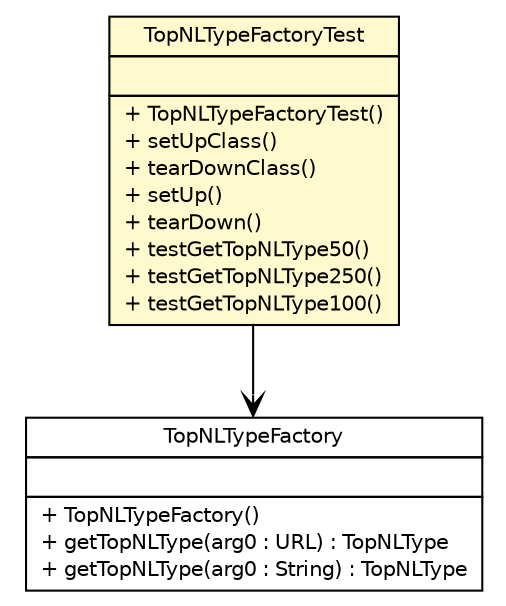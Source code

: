 #!/usr/local/bin/dot
#
# Class diagram 
# Generated by UMLGraph version R5_6-24-gf6e263 (http://www.umlgraph.org/)
#

digraph G {
	edge [fontname="Helvetica",fontsize=10,labelfontname="Helvetica",labelfontsize=10];
	node [fontname="Helvetica",fontsize=10,shape=plaintext];
	nodesep=0.25;
	ranksep=0.5;
	// nl.b3p.topnl.TopNLTypeFactoryTest
	c164 [label=<<table title="nl.b3p.topnl.TopNLTypeFactoryTest" border="0" cellborder="1" cellspacing="0" cellpadding="2" port="p" bgcolor="lemonChiffon" href="./TopNLTypeFactoryTest.html">
		<tr><td><table border="0" cellspacing="0" cellpadding="1">
<tr><td align="center" balign="center"> TopNLTypeFactoryTest </td></tr>
		</table></td></tr>
		<tr><td><table border="0" cellspacing="0" cellpadding="1">
<tr><td align="left" balign="left">  </td></tr>
		</table></td></tr>
		<tr><td><table border="0" cellspacing="0" cellpadding="1">
<tr><td align="left" balign="left"> + TopNLTypeFactoryTest() </td></tr>
<tr><td align="left" balign="left"> + setUpClass() </td></tr>
<tr><td align="left" balign="left"> + tearDownClass() </td></tr>
<tr><td align="left" balign="left"> + setUp() </td></tr>
<tr><td align="left" balign="left"> + tearDown() </td></tr>
<tr><td align="left" balign="left"> + testGetTopNLType50() </td></tr>
<tr><td align="left" balign="left"> + testGetTopNLType250() </td></tr>
<tr><td align="left" balign="left"> + testGetTopNLType100() </td></tr>
		</table></td></tr>
		</table>>, URL="./TopNLTypeFactoryTest.html", fontname="Helvetica", fontcolor="black", fontsize=10.0];
	// nl.b3p.topnl.TopNLTypeFactoryTest NAVASSOC nl.b3p.topnl.TopNLTypeFactory
	c164:p -> c172:p [taillabel="", label="", headlabel="", fontname="Helvetica", fontcolor="black", fontsize=10.0, color="black", arrowhead=open];
	// nl.b3p.topnl.TopNLTypeFactory
	c172 [label=<<table title="nl.b3p.topnl.TopNLTypeFactory" border="0" cellborder="1" cellspacing="0" cellpadding="2" port="p">
		<tr><td><table border="0" cellspacing="0" cellpadding="1">
<tr><td align="center" balign="center"> TopNLTypeFactory </td></tr>
		</table></td></tr>
		<tr><td><table border="0" cellspacing="0" cellpadding="1">
<tr><td align="left" balign="left">  </td></tr>
		</table></td></tr>
		<tr><td><table border="0" cellspacing="0" cellpadding="1">
<tr><td align="left" balign="left"> + TopNLTypeFactory() </td></tr>
<tr><td align="left" balign="left"> + getTopNLType(arg0 : URL) : TopNLType </td></tr>
<tr><td align="left" balign="left"> + getTopNLType(arg0 : String) : TopNLType </td></tr>
		</table></td></tr>
		</table>>, URL="null", fontname="Helvetica", fontcolor="black", fontsize=10.0];
}


